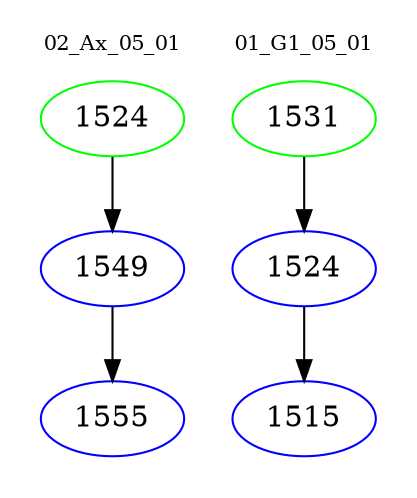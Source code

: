 digraph{
subgraph cluster_0 {
color = white
label = "02_Ax_05_01";
fontsize=10;
T0_1524 [label="1524", color="green"]
T0_1524 -> T0_1549 [color="black"]
T0_1549 [label="1549", color="blue"]
T0_1549 -> T0_1555 [color="black"]
T0_1555 [label="1555", color="blue"]
}
subgraph cluster_1 {
color = white
label = "01_G1_05_01";
fontsize=10;
T1_1531 [label="1531", color="green"]
T1_1531 -> T1_1524 [color="black"]
T1_1524 [label="1524", color="blue"]
T1_1524 -> T1_1515 [color="black"]
T1_1515 [label="1515", color="blue"]
}
}
